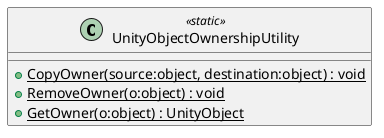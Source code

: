@startuml
class UnityObjectOwnershipUtility <<static>> {
    + {static} CopyOwner(source:object, destination:object) : void
    + {static} RemoveOwner(o:object) : void
    + {static} GetOwner(o:object) : UnityObject
}
@enduml
